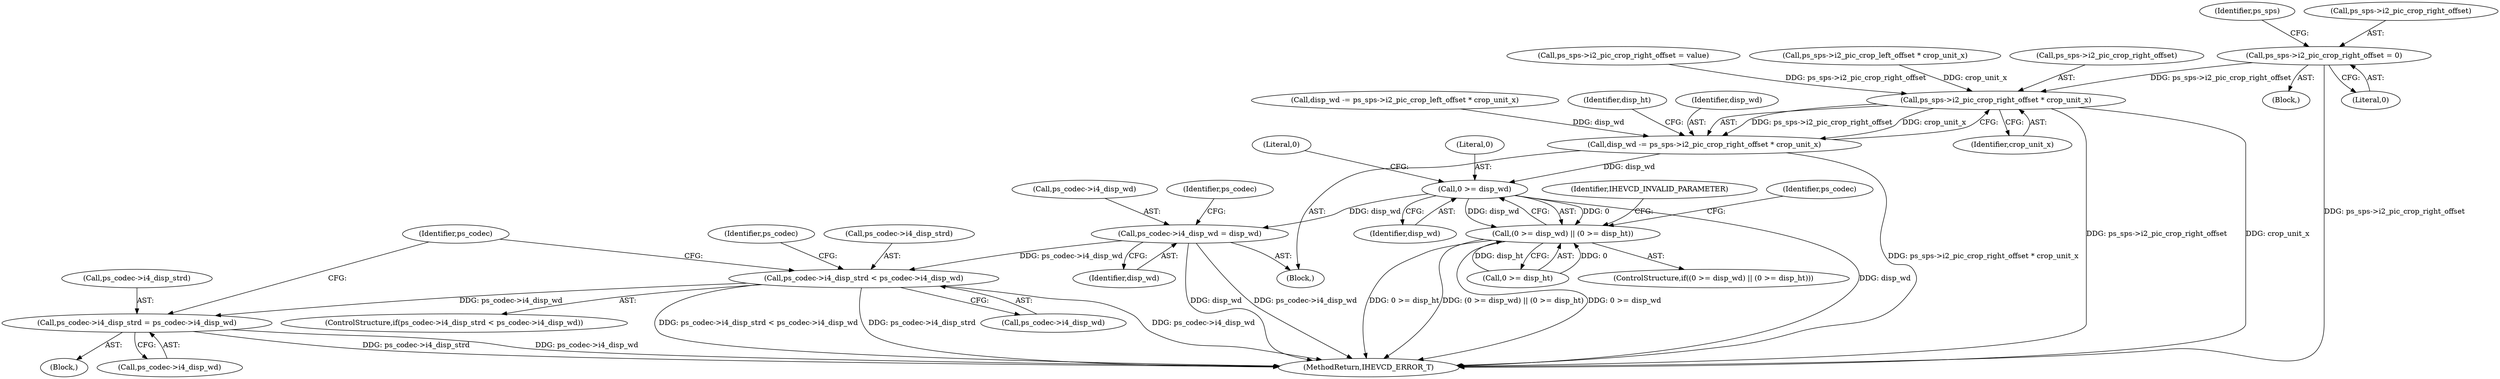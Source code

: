 digraph "0_Android_45c97f878bee15cd97262fe7f57ecea71990fed7@pointer" {
"1000414" [label="(Call,ps_sps->i2_pic_crop_right_offset = 0)"];
"1001191" [label="(Call,ps_sps->i2_pic_crop_right_offset * crop_unit_x)"];
"1001189" [label="(Call,disp_wd -= ps_sps->i2_pic_crop_right_offset * crop_unit_x)"];
"1001217" [label="(Call,0 >= disp_wd)"];
"1001216" [label="(Call,(0 >= disp_wd) || (0 >= disp_ht))"];
"1001225" [label="(Call,ps_codec->i4_disp_wd = disp_wd)"];
"1001279" [label="(Call,ps_codec->i4_disp_strd < ps_codec->i4_disp_wd)"];
"1001287" [label="(Call,ps_codec->i4_disp_strd = ps_codec->i4_disp_wd)"];
"1001229" [label="(Identifier,disp_wd)"];
"1001226" [label="(Call,ps_codec->i4_disp_wd)"];
"1001288" [label="(Call,ps_codec->i4_disp_strd)"];
"1001189" [label="(Call,disp_wd -= ps_sps->i2_pic_crop_right_offset * crop_unit_x)"];
"1001190" [label="(Identifier,disp_wd)"];
"1001221" [label="(Literal,0)"];
"1001153" [label="(Block,)"];
"1000414" [label="(Call,ps_sps->i2_pic_crop_right_offset = 0)"];
"1001287" [label="(Call,ps_codec->i4_disp_strd = ps_codec->i4_disp_wd)"];
"1001216" [label="(Call,(0 >= disp_wd) || (0 >= disp_ht))"];
"1001215" [label="(ControlStructure,if((0 >= disp_wd) || (0 >= disp_ht)))"];
"1001232" [label="(Identifier,ps_codec)"];
"1001224" [label="(Identifier,IHEVCD_INVALID_PARAMETER)"];
"1001289" [label="(Identifier,ps_codec)"];
"1001225" [label="(Call,ps_codec->i4_disp_wd = disp_wd)"];
"1000384" [label="(Call,ps_sps->i2_pic_crop_right_offset = value)"];
"1001184" [label="(Call,ps_sps->i2_pic_crop_left_offset * crop_unit_x)"];
"1001218" [label="(Literal,0)"];
"1001314" [label="(Identifier,ps_codec)"];
"1001217" [label="(Call,0 >= disp_wd)"];
"1001219" [label="(Identifier,disp_wd)"];
"1001191" [label="(Call,ps_sps->i2_pic_crop_right_offset * crop_unit_x)"];
"1001182" [label="(Call,disp_wd -= ps_sps->i2_pic_crop_left_offset * crop_unit_x)"];
"1001279" [label="(Call,ps_codec->i4_disp_strd < ps_codec->i4_disp_wd)"];
"1000421" [label="(Identifier,ps_sps)"];
"1001280" [label="(Call,ps_codec->i4_disp_strd)"];
"1001286" [label="(Block,)"];
"1000415" [label="(Call,ps_sps->i2_pic_crop_right_offset)"];
"1001283" [label="(Call,ps_codec->i4_disp_wd)"];
"1001227" [label="(Identifier,ps_codec)"];
"1000408" [label="(Block,)"];
"1001278" [label="(ControlStructure,if(ps_codec->i4_disp_strd < ps_codec->i4_disp_wd))"];
"1001319" [label="(MethodReturn,IHEVCD_ERROR_T)"];
"1001192" [label="(Call,ps_sps->i2_pic_crop_right_offset)"];
"1001291" [label="(Call,ps_codec->i4_disp_wd)"];
"1000418" [label="(Literal,0)"];
"1001197" [label="(Identifier,disp_ht)"];
"1001220" [label="(Call,0 >= disp_ht)"];
"1001195" [label="(Identifier,crop_unit_x)"];
"1000414" -> "1000408"  [label="AST: "];
"1000414" -> "1000418"  [label="CFG: "];
"1000415" -> "1000414"  [label="AST: "];
"1000418" -> "1000414"  [label="AST: "];
"1000421" -> "1000414"  [label="CFG: "];
"1000414" -> "1001319"  [label="DDG: ps_sps->i2_pic_crop_right_offset"];
"1000414" -> "1001191"  [label="DDG: ps_sps->i2_pic_crop_right_offset"];
"1001191" -> "1001189"  [label="AST: "];
"1001191" -> "1001195"  [label="CFG: "];
"1001192" -> "1001191"  [label="AST: "];
"1001195" -> "1001191"  [label="AST: "];
"1001189" -> "1001191"  [label="CFG: "];
"1001191" -> "1001319"  [label="DDG: ps_sps->i2_pic_crop_right_offset"];
"1001191" -> "1001319"  [label="DDG: crop_unit_x"];
"1001191" -> "1001189"  [label="DDG: ps_sps->i2_pic_crop_right_offset"];
"1001191" -> "1001189"  [label="DDG: crop_unit_x"];
"1000384" -> "1001191"  [label="DDG: ps_sps->i2_pic_crop_right_offset"];
"1001184" -> "1001191"  [label="DDG: crop_unit_x"];
"1001189" -> "1001153"  [label="AST: "];
"1001190" -> "1001189"  [label="AST: "];
"1001197" -> "1001189"  [label="CFG: "];
"1001189" -> "1001319"  [label="DDG: ps_sps->i2_pic_crop_right_offset * crop_unit_x"];
"1001182" -> "1001189"  [label="DDG: disp_wd"];
"1001189" -> "1001217"  [label="DDG: disp_wd"];
"1001217" -> "1001216"  [label="AST: "];
"1001217" -> "1001219"  [label="CFG: "];
"1001218" -> "1001217"  [label="AST: "];
"1001219" -> "1001217"  [label="AST: "];
"1001221" -> "1001217"  [label="CFG: "];
"1001216" -> "1001217"  [label="CFG: "];
"1001217" -> "1001319"  [label="DDG: disp_wd"];
"1001217" -> "1001216"  [label="DDG: 0"];
"1001217" -> "1001216"  [label="DDG: disp_wd"];
"1001217" -> "1001225"  [label="DDG: disp_wd"];
"1001216" -> "1001215"  [label="AST: "];
"1001216" -> "1001220"  [label="CFG: "];
"1001220" -> "1001216"  [label="AST: "];
"1001224" -> "1001216"  [label="CFG: "];
"1001227" -> "1001216"  [label="CFG: "];
"1001216" -> "1001319"  [label="DDG: 0 >= disp_ht"];
"1001216" -> "1001319"  [label="DDG: (0 >= disp_wd) || (0 >= disp_ht)"];
"1001216" -> "1001319"  [label="DDG: 0 >= disp_wd"];
"1001220" -> "1001216"  [label="DDG: 0"];
"1001220" -> "1001216"  [label="DDG: disp_ht"];
"1001225" -> "1001153"  [label="AST: "];
"1001225" -> "1001229"  [label="CFG: "];
"1001226" -> "1001225"  [label="AST: "];
"1001229" -> "1001225"  [label="AST: "];
"1001232" -> "1001225"  [label="CFG: "];
"1001225" -> "1001319"  [label="DDG: disp_wd"];
"1001225" -> "1001319"  [label="DDG: ps_codec->i4_disp_wd"];
"1001225" -> "1001279"  [label="DDG: ps_codec->i4_disp_wd"];
"1001279" -> "1001278"  [label="AST: "];
"1001279" -> "1001283"  [label="CFG: "];
"1001280" -> "1001279"  [label="AST: "];
"1001283" -> "1001279"  [label="AST: "];
"1001289" -> "1001279"  [label="CFG: "];
"1001314" -> "1001279"  [label="CFG: "];
"1001279" -> "1001319"  [label="DDG: ps_codec->i4_disp_strd"];
"1001279" -> "1001319"  [label="DDG: ps_codec->i4_disp_wd"];
"1001279" -> "1001319"  [label="DDG: ps_codec->i4_disp_strd < ps_codec->i4_disp_wd"];
"1001279" -> "1001287"  [label="DDG: ps_codec->i4_disp_wd"];
"1001287" -> "1001286"  [label="AST: "];
"1001287" -> "1001291"  [label="CFG: "];
"1001288" -> "1001287"  [label="AST: "];
"1001291" -> "1001287"  [label="AST: "];
"1001314" -> "1001287"  [label="CFG: "];
"1001287" -> "1001319"  [label="DDG: ps_codec->i4_disp_strd"];
"1001287" -> "1001319"  [label="DDG: ps_codec->i4_disp_wd"];
}
